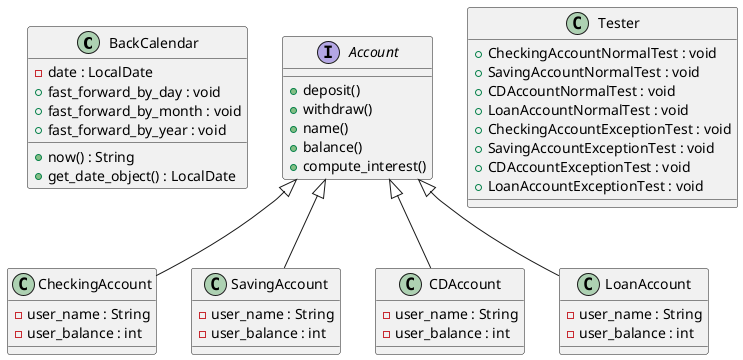 @startuml Bank
class BackCalendar {
    -date : LocalDate
    +now() : String
    +fast_forward_by_day : void
    +fast_forward_by_month : void
    +fast_forward_by_year : void
    +get_date_object() : LocalDate
}

interface Account {
    +deposit()
    +withdraw()
    +name()
    +balance()
    +compute_interest()
}

class CheckingAccount extends Account {
    -user_name : String
    -user_balance : int
}

class SavingAccount extends Account {
    -user_name : String
    -user_balance : int

}

class CDAccount extends Account {
    -user_name : String
    -user_balance : int

}

class LoanAccount extends Account {
    -user_name : String
    -user_balance : int
    
}

class Tester {
    +CheckingAccountNormalTest : void
    +SavingAccountNormalTest : void
    +CDAccountNormalTest : void
    +LoanAccountNormalTest : void
    +CheckingAccountExceptionTest : void
    +SavingAccountExceptionTest : void
    +CDAccountExceptionTest : void
    +LoanAccountExceptionTest : void
}

@enduml

